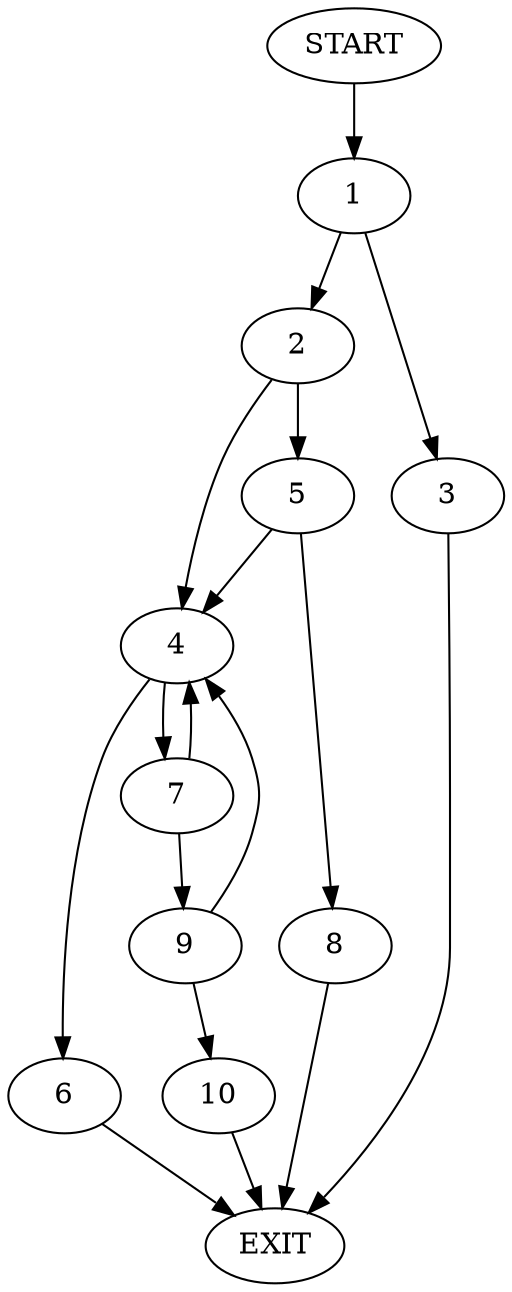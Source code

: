 digraph {
0 [label="START"]
11 [label="EXIT"]
0 -> 1
1 -> 2
1 -> 3
3 -> 11
2 -> 4
2 -> 5
4 -> 6
4 -> 7
5 -> 8
5 -> 4
8 -> 11
6 -> 11
7 -> 4
7 -> 9
9 -> 4
9 -> 10
10 -> 11
}
